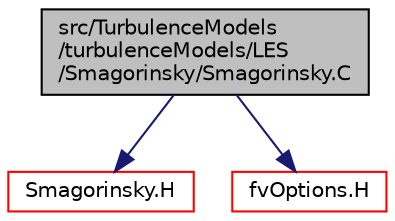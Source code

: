 digraph "src/TurbulenceModels/turbulenceModels/LES/Smagorinsky/Smagorinsky.C"
{
  bgcolor="transparent";
  edge [fontname="Helvetica",fontsize="10",labelfontname="Helvetica",labelfontsize="10"];
  node [fontname="Helvetica",fontsize="10",shape=record];
  Node0 [label="src/TurbulenceModels\l/turbulenceModels/LES\l/Smagorinsky/Smagorinsky.C",height=0.2,width=0.4,color="black", fillcolor="grey75", style="filled", fontcolor="black"];
  Node0 -> Node1 [color="midnightblue",fontsize="10",style="solid",fontname="Helvetica"];
  Node1 [label="Smagorinsky.H",height=0.2,width=0.4,color="red",URL="$a18056.html"];
  Node0 -> Node334 [color="midnightblue",fontsize="10",style="solid",fontname="Helvetica"];
  Node334 [label="fvOptions.H",height=0.2,width=0.4,color="red",URL="$a01295.html"];
}
